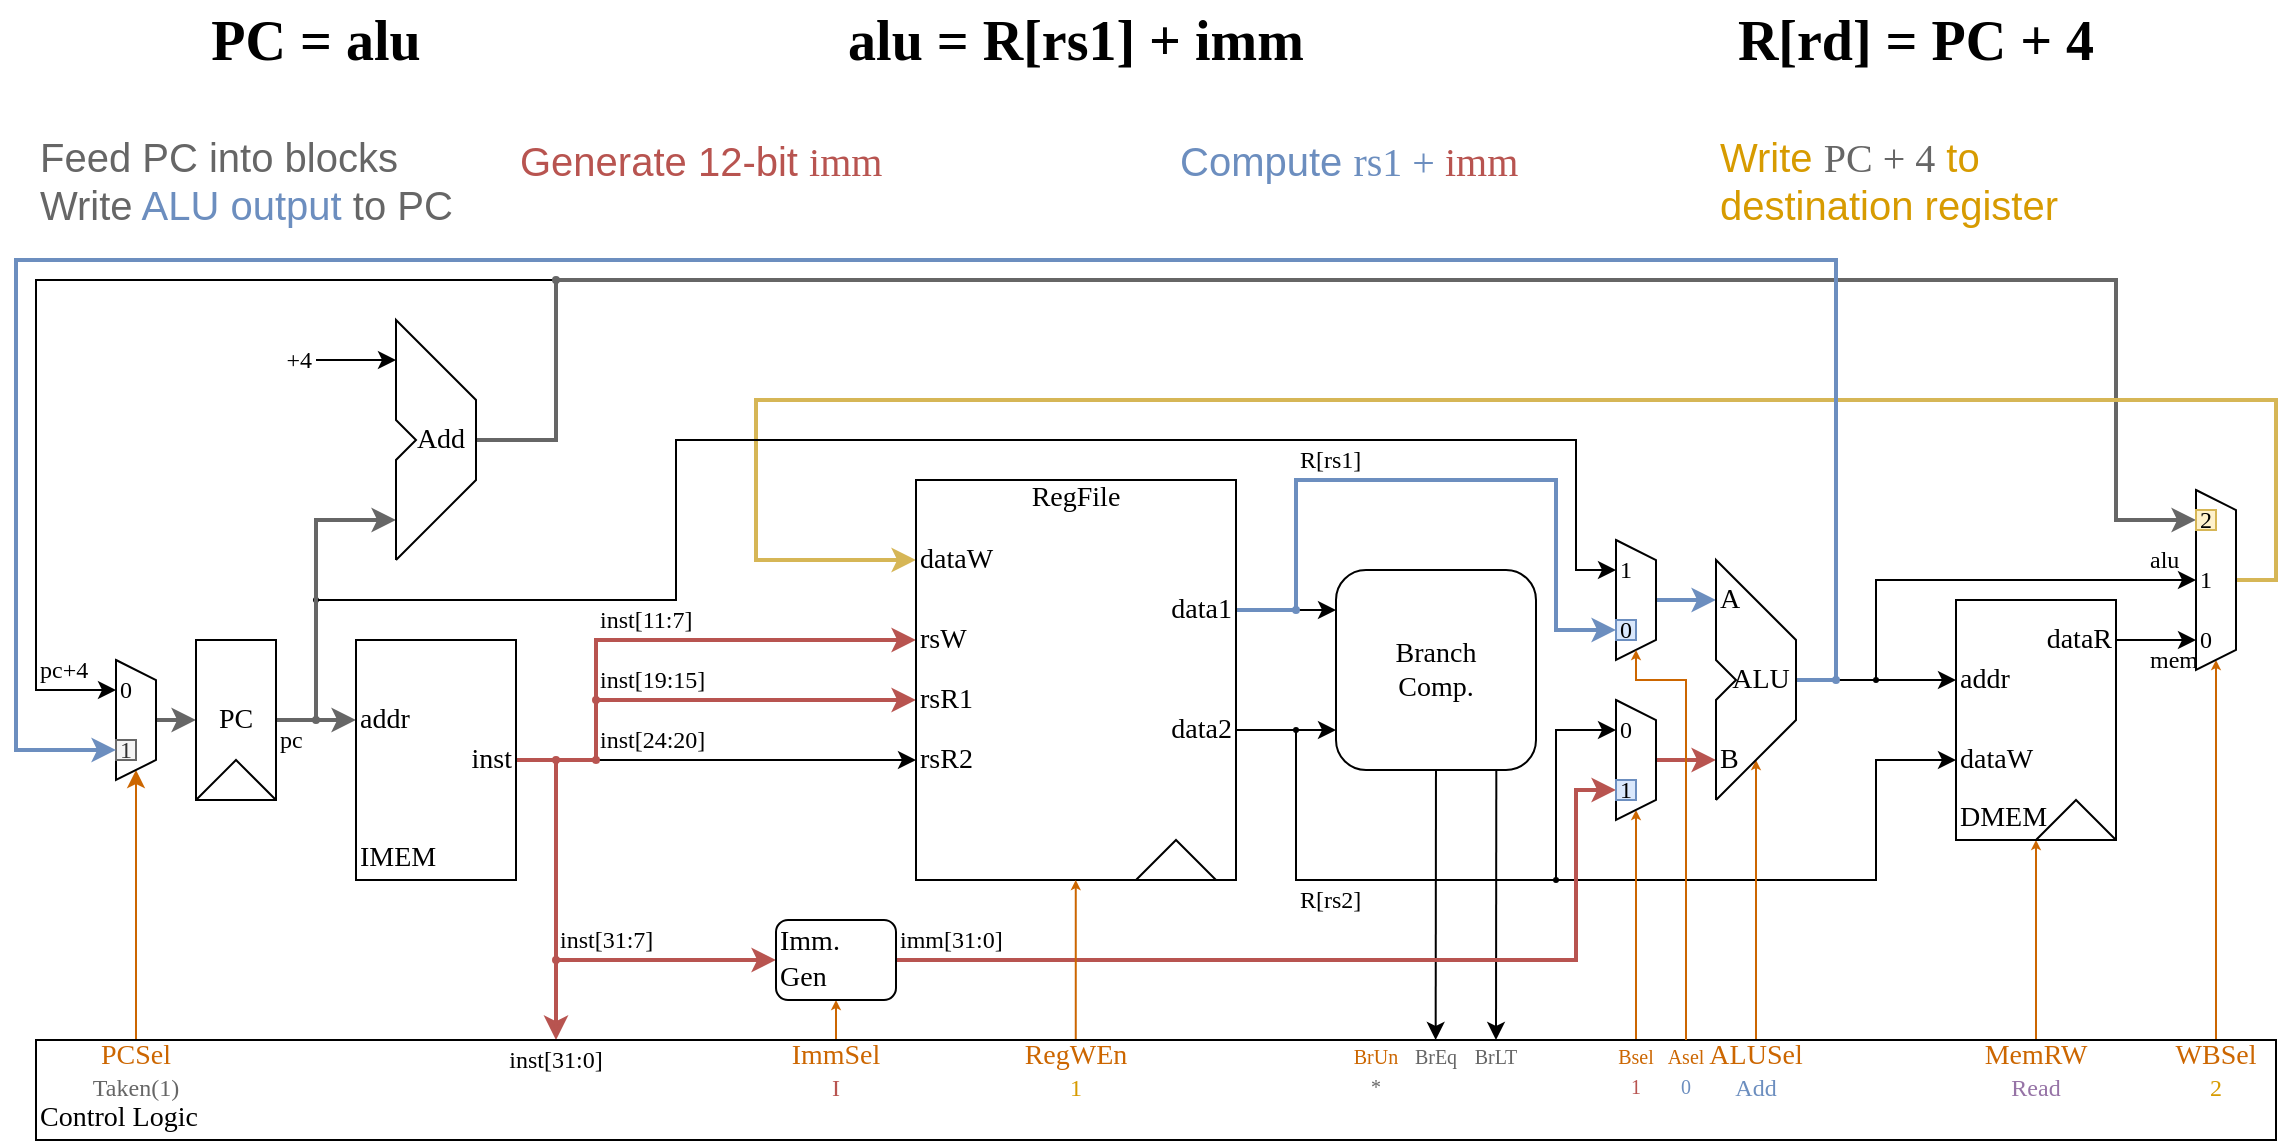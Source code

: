 <mxfile version="24.7.5">
  <diagram name="第 1 页" id="huckOj3Etd9BhcJPRhfS">
    <mxGraphModel dx="2057" dy="823" grid="1" gridSize="10" guides="1" tooltips="1" connect="1" arrows="1" fold="1" page="0" pageScale="1" pageWidth="827" pageHeight="1169" math="0" shadow="0">
      <root>
        <mxCell id="0" />
        <mxCell id="1" parent="0" />
        <mxCell id="-8zaq3HIWimPBEThE9w3-2" value="" style="endArrow=none;html=1;rounded=0;exitX=1;exitY=0.5;exitDx=0;exitDy=0;fillColor=#dae8fc;strokeColor=#6c8ebf;strokeWidth=2;" edge="1" parent="1" source="O1hQJYMaAqLJGhxnyRPd-19">
          <mxGeometry width="50" height="50" relative="1" as="geometry">
            <mxPoint x="170" y="380" as="sourcePoint" />
            <mxPoint x="230" y="345" as="targetPoint" />
          </mxGeometry>
        </mxCell>
        <mxCell id="O1hQJYMaAqLJGhxnyRPd-40" value="" style="endArrow=classic;html=1;rounded=0;entryX=0;entryY=0.5;entryDx=0;entryDy=0;fontFamily=Ubuntu mono;strokeWidth=1;" parent="1" target="O1hQJYMaAqLJGhxnyRPd-21" edge="1">
          <mxGeometry width="50" height="50" relative="1" as="geometry">
            <mxPoint x="-120" y="420" as="sourcePoint" />
            <mxPoint x="-110" y="370" as="targetPoint" />
          </mxGeometry>
        </mxCell>
        <mxCell id="kVvyRQ-RTrP0RDZJgKDB-7" value="" style="endArrow=none;html=1;rounded=0;fillColor=#f5f5f5;strokeColor=#666666;strokeWidth=2;" parent="1" edge="1">
          <mxGeometry width="50" height="50" relative="1" as="geometry">
            <mxPoint x="-180" y="260" as="sourcePoint" />
            <mxPoint x="-140" y="180" as="targetPoint" />
            <Array as="points">
              <mxPoint x="-140" y="260" />
            </Array>
          </mxGeometry>
        </mxCell>
        <mxCell id="O1hQJYMaAqLJGhxnyRPd-26" value="" style="endArrow=classic;html=1;rounded=0;fontFamily=Ubuntu mono;entryX=0;entryY=0.5;entryDx=0;entryDy=0;strokeWidth=1;" parent="1" target="CldbZqe4EOuW3ksQhoC5-6" edge="1">
          <mxGeometry width="50" height="50" relative="1" as="geometry">
            <mxPoint x="-140" y="180" as="sourcePoint" />
            <mxPoint x="-140" y="260" as="targetPoint" />
            <Array as="points">
              <mxPoint x="-400" y="180" />
              <mxPoint x="-400" y="385" />
            </Array>
          </mxGeometry>
        </mxCell>
        <mxCell id="kVvyRQ-RTrP0RDZJgKDB-6" value="" style="endArrow=none;html=1;rounded=0;exitX=1;exitY=0.5;exitDx=0;exitDy=0;fillColor=#f8cecc;strokeColor=#b85450;strokeWidth=2;" parent="1" source="O1hQJYMaAqLJGhxnyRPd-35" edge="1">
          <mxGeometry width="50" height="50" relative="1" as="geometry">
            <mxPoint x="-160" y="420" as="sourcePoint" />
            <mxPoint x="-120" y="420" as="targetPoint" />
          </mxGeometry>
        </mxCell>
        <mxCell id="kVvyRQ-RTrP0RDZJgKDB-5" value="" style="endArrow=none;html=1;rounded=0;fillColor=#dae8fc;strokeColor=#6c8ebf;strokeWidth=2;" parent="1" edge="1">
          <mxGeometry width="50" height="50" relative="1" as="geometry">
            <mxPoint x="480" y="380" as="sourcePoint" />
            <mxPoint x="500" y="380" as="targetPoint" />
          </mxGeometry>
        </mxCell>
        <mxCell id="kVvyRQ-RTrP0RDZJgKDB-4" value="" style="endArrow=classic;startArrow=oval;html=1;rounded=0;startSize=2;startFill=1;entryX=0;entryY=0.5;entryDx=0;entryDy=0;fillColor=#f5f5f5;strokeColor=#666666;strokeWidth=2;" parent="1" target="kVvyRQ-RTrP0RDZJgKDB-1" edge="1">
          <mxGeometry width="50" height="50" relative="1" as="geometry">
            <mxPoint x="-140" y="180" as="sourcePoint" />
            <mxPoint x="600" y="180" as="targetPoint" />
            <Array as="points">
              <mxPoint x="640" y="180" />
              <mxPoint x="640" y="300" />
            </Array>
          </mxGeometry>
        </mxCell>
        <mxCell id="Fffr6t4dnOwJvNakXLKN-3" value="" style="endArrow=classic;html=1;rounded=0;exitX=1;exitY=0.5;exitDx=0;exitDy=0;strokeWidth=1;entryX=0;entryY=0.8;entryDx=0;entryDy=0;entryPerimeter=0;endFill=1;" parent="1" source="O1hQJYMaAqLJGhxnyRPd-20" target="CldbZqe4EOuW3ksQhoC5-1" edge="1">
          <mxGeometry width="50" height="50" relative="1" as="geometry">
            <mxPoint x="230" y="405" as="sourcePoint" />
            <mxPoint x="240" y="405" as="targetPoint" />
          </mxGeometry>
        </mxCell>
        <mxCell id="Fffr6t4dnOwJvNakXLKN-1" value="" style="endArrow=classic;html=1;rounded=0;entryX=0;entryY=0.5;entryDx=0;entryDy=0;startArrow=oval;startFill=1;startSize=2;strokeWidth=1;" parent="1" target="o48kV30xjnTPGN6VNpOy-21" edge="1">
          <mxGeometry width="50" height="50" relative="1" as="geometry">
            <mxPoint x="230" y="405" as="sourcePoint" />
            <mxPoint x="290" y="355" as="targetPoint" />
            <Array as="points">
              <mxPoint x="230" y="480" />
              <mxPoint x="520" y="480" />
              <mxPoint x="520" y="420" />
            </Array>
          </mxGeometry>
        </mxCell>
        <mxCell id="CldbZqe4EOuW3ksQhoC5-25" value="" style="endArrow=classic;html=1;rounded=0;strokeWidth=1;" parent="1" edge="1">
          <mxGeometry width="50" height="50" relative="1" as="geometry">
            <mxPoint x="330.16" y="425" as="sourcePoint" />
            <mxPoint x="330" y="560" as="targetPoint" />
          </mxGeometry>
        </mxCell>
        <mxCell id="CldbZqe4EOuW3ksQhoC5-24" value="" style="endArrow=classic;html=1;rounded=0;entryX=0.607;entryY=0;entryDx=0;entryDy=0;entryPerimeter=0;strokeWidth=1;" parent="1" edge="1">
          <mxGeometry width="50" height="50" relative="1" as="geometry">
            <mxPoint x="299.99" y="425" as="sourcePoint" />
            <mxPoint x="299.83" y="560" as="targetPoint" />
          </mxGeometry>
        </mxCell>
        <mxCell id="CldbZqe4EOuW3ksQhoC5-20" style="edgeStyle=orthogonalEdgeStyle;rounded=0;orthogonalLoop=1;jettySize=auto;html=1;entryX=0;entryY=0.5;entryDx=0;entryDy=0;fillColor=#dae8fc;strokeColor=#6c8ebf;strokeWidth=2;" parent="1" source="CldbZqe4EOuW3ksQhoC5-13" target="O1hQJYMaAqLJGhxnyRPd-43" edge="1">
          <mxGeometry relative="1" as="geometry">
            <mxPoint x="430" y="340" as="targetPoint" />
          </mxGeometry>
        </mxCell>
        <mxCell id="o48kV30xjnTPGN6VNpOy-16" style="edgeStyle=orthogonalEdgeStyle;rounded=0;orthogonalLoop=1;jettySize=auto;html=1;entryX=0;entryY=0.5;entryDx=0;entryDy=0;strokeWidth=2;exitX=0.5;exitY=0;exitDx=0;exitDy=0;fillColor=#fff2cc;strokeColor=#d6b656;" parent="1" source="o48kV30xjnTPGN6VNpOy-11" target="O1hQJYMaAqLJGhxnyRPd-14" edge="1">
          <mxGeometry relative="1" as="geometry">
            <mxPoint x="10" y="320" as="targetPoint" />
            <mxPoint x="740" y="360" as="sourcePoint" />
            <Array as="points">
              <mxPoint x="720" y="330" />
              <mxPoint x="720" y="240" />
              <mxPoint x="-40" y="240" />
              <mxPoint x="-40" y="320" />
            </Array>
          </mxGeometry>
        </mxCell>
        <mxCell id="CldbZqe4EOuW3ksQhoC5-16" value="" style="endArrow=classic;html=1;rounded=0;entryX=0;entryY=0.5;entryDx=0;entryDy=0;startArrow=oval;startFill=1;startSize=2;strokeWidth=1;" parent="1" target="CldbZqe4EOuW3ksQhoC5-14" edge="1">
          <mxGeometry width="50" height="50" relative="1" as="geometry">
            <mxPoint x="-260" y="340" as="sourcePoint" />
            <mxPoint x="-210" y="290" as="targetPoint" />
            <Array as="points">
              <mxPoint x="-80" y="340" />
              <mxPoint x="-80" y="260" />
              <mxPoint x="370" y="260" />
              <mxPoint x="370" y="325" />
            </Array>
          </mxGeometry>
        </mxCell>
        <mxCell id="CldbZqe4EOuW3ksQhoC5-11" style="edgeStyle=orthogonalEdgeStyle;rounded=0;orthogonalLoop=1;jettySize=auto;html=1;entryX=0;entryY=0.2;entryDx=0;entryDy=0;entryPerimeter=0;strokeWidth=1;" parent="1" target="CldbZqe4EOuW3ksQhoC5-1" edge="1">
          <mxGeometry relative="1" as="geometry">
            <mxPoint x="230" y="345" as="sourcePoint" />
          </mxGeometry>
        </mxCell>
        <mxCell id="O1hQJYMaAqLJGhxnyRPd-46" style="edgeStyle=orthogonalEdgeStyle;rounded=0;orthogonalLoop=1;jettySize=auto;html=1;entryX=0;entryY=0.5;entryDx=0;entryDy=0;fontFamily=Ubuntu mono;strokeWidth=2;startArrow=oval;startFill=1;endSize=6;startSize=2;fillColor=#dae8fc;strokeColor=#6c8ebf;" parent="1" target="CldbZqe4EOuW3ksQhoC5-15" edge="1">
          <mxGeometry relative="1" as="geometry">
            <mxPoint x="230" y="345" as="sourcePoint" />
            <Array as="points">
              <mxPoint x="230" y="280" />
              <mxPoint x="360" y="280" />
              <mxPoint x="360" y="355" />
            </Array>
          </mxGeometry>
        </mxCell>
        <mxCell id="CldbZqe4EOuW3ksQhoC5-9" style="edgeStyle=orthogonalEdgeStyle;rounded=0;orthogonalLoop=1;jettySize=auto;html=1;entryX=1;entryY=0.5;entryDx=0;entryDy=0;fillColor=#ffe6cc;strokeColor=#CC6600;" parent="1" source="CldbZqe4EOuW3ksQhoC5-8" target="CldbZqe4EOuW3ksQhoC5-4" edge="1">
          <mxGeometry relative="1" as="geometry" />
        </mxCell>
        <mxCell id="CldbZqe4EOuW3ksQhoC5-7" style="edgeStyle=orthogonalEdgeStyle;rounded=0;orthogonalLoop=1;jettySize=auto;html=1;fillColor=#f5f5f5;strokeColor=#666666;strokeWidth=2;" parent="1" source="CldbZqe4EOuW3ksQhoC5-4" edge="1">
          <mxGeometry relative="1" as="geometry">
            <mxPoint x="-320" y="400" as="targetPoint" />
            <Array as="points">
              <mxPoint x="-320" y="400" />
              <mxPoint x="-320" y="400" />
            </Array>
          </mxGeometry>
        </mxCell>
        <mxCell id="O1hQJYMaAqLJGhxnyRPd-47" style="edgeStyle=orthogonalEdgeStyle;rounded=0;orthogonalLoop=1;jettySize=auto;html=1;fontFamily=Ubuntu mono;fillColor=#dae8fc;gradientColor=#7ea6e0;strokeColor=#000000;strokeWidth=1;entryX=0;entryY=0.5;entryDx=0;entryDy=0;startArrow=oval;startFill=1;startSize=2;" parent="1" target="IVpCb85VTUGQt-k0vjLK-7" edge="1">
          <mxGeometry relative="1" as="geometry">
            <mxPoint x="400" y="410" as="targetPoint" />
            <mxPoint x="360" y="480" as="sourcePoint" />
            <Array as="points">
              <mxPoint x="360" y="480" />
              <mxPoint x="360" y="405" />
            </Array>
          </mxGeometry>
        </mxCell>
        <mxCell id="O1hQJYMaAqLJGhxnyRPd-42" value="" style="endArrow=classic;html=1;rounded=0;entryX=0;entryY=0.5;entryDx=0;entryDy=0;endSize=6;startSize=2;startArrow=oval;startFill=1;fontFamily=Ubuntu mono;strokeWidth=2;fillColor=#f8cecc;strokeColor=#b85450;" parent="1" target="O1hQJYMaAqLJGhxnyRPd-16" edge="1">
          <mxGeometry width="50" height="50" relative="1" as="geometry">
            <mxPoint x="-120" y="420" as="sourcePoint" />
            <mxPoint x="40" y="399.93" as="targetPoint" />
            <Array as="points">
              <mxPoint x="-120" y="390" />
            </Array>
          </mxGeometry>
        </mxCell>
        <mxCell id="IVpCb85VTUGQt-k0vjLK-4" style="edgeStyle=orthogonalEdgeStyle;rounded=0;orthogonalLoop=1;jettySize=auto;html=1;entryX=0;entryY=0.5;entryDx=0;entryDy=0;fillColor=#f8cecc;strokeColor=#b85450;strokeWidth=2;" parent="1" source="IVpCb85VTUGQt-k0vjLK-1" target="IVpCb85VTUGQt-k0vjLK-8" edge="1">
          <mxGeometry relative="1" as="geometry">
            <mxPoint x="290" y="490" as="targetPoint" />
            <Array as="points">
              <mxPoint x="370" y="520" />
              <mxPoint x="370" y="435" />
            </Array>
          </mxGeometry>
        </mxCell>
        <mxCell id="o48kV30xjnTPGN6VNpOy-20" style="edgeStyle=orthogonalEdgeStyle;rounded=0;orthogonalLoop=1;jettySize=auto;html=1;strokeColor=#CC6600;endSize=2;" parent="1" source="o48kV30xjnTPGN6VNpOy-19" edge="1">
          <mxGeometry relative="1" as="geometry">
            <mxPoint x="600" y="460" as="targetPoint" />
          </mxGeometry>
        </mxCell>
        <mxCell id="o48kV30xjnTPGN6VNpOy-9" style="edgeStyle=orthogonalEdgeStyle;rounded=0;orthogonalLoop=1;jettySize=auto;html=1;entryX=0;entryY=0.5;entryDx=0;entryDy=0;strokeWidth=1;" parent="1" source="o48kV30xjnTPGN6VNpOy-5" target="o48kV30xjnTPGN6VNpOy-12" edge="1">
          <mxGeometry relative="1" as="geometry">
            <mxPoint x="720" y="360" as="targetPoint" />
          </mxGeometry>
        </mxCell>
        <mxCell id="o48kV30xjnTPGN6VNpOy-18" style="edgeStyle=orthogonalEdgeStyle;rounded=0;orthogonalLoop=1;jettySize=auto;html=1;entryX=1;entryY=0.5;entryDx=0;entryDy=0;fillColor=#ffe6cc;strokeColor=#CC6600;endSize=2;" parent="1" source="o48kV30xjnTPGN6VNpOy-17" target="o48kV30xjnTPGN6VNpOy-11" edge="1">
          <mxGeometry relative="1" as="geometry" />
        </mxCell>
        <mxCell id="IVpCb85VTUGQt-k0vjLK-15" style="edgeStyle=orthogonalEdgeStyle;rounded=0;orthogonalLoop=1;jettySize=auto;html=1;entryX=1;entryY=0.5;entryDx=0;entryDy=0;fillColor=#ffe6cc;strokeColor=#CC6600;endSize=2;" parent="1" source="IVpCb85VTUGQt-k0vjLK-14" target="IVpCb85VTUGQt-k0vjLK-6" edge="1">
          <mxGeometry relative="1" as="geometry" />
        </mxCell>
        <mxCell id="O1hQJYMaAqLJGhxnyRPd-37" style="edgeStyle=orthogonalEdgeStyle;rounded=0;orthogonalLoop=1;jettySize=auto;html=1;entryX=0;entryY=0.5;entryDx=0;entryDy=0;fontFamily=Ubuntu mono;fillColor=#f5f5f5;gradientColor=#b3b3b3;strokeColor=#666666;strokeWidth=2;" parent="1" source="O1hQJYMaAqLJGhxnyRPd-11" target="O1hQJYMaAqLJGhxnyRPd-34" edge="1">
          <mxGeometry relative="1" as="geometry" />
        </mxCell>
        <mxCell id="O1hQJYMaAqLJGhxnyRPd-10" value="" style="group;fontFamily=Ubuntu mono;" parent="1" vertex="1" connectable="0">
          <mxGeometry x="-320" y="360" width="40" height="80" as="geometry" />
        </mxCell>
        <mxCell id="O1hQJYMaAqLJGhxnyRPd-11" value="&lt;font style=&quot;font-size: 14px;&quot;&gt;PC&lt;/font&gt;" style="rounded=0;whiteSpace=wrap;html=1;fontFamily=Ubuntu mono;" parent="O1hQJYMaAqLJGhxnyRPd-10" vertex="1">
          <mxGeometry width="40" height="80" as="geometry" />
        </mxCell>
        <mxCell id="O1hQJYMaAqLJGhxnyRPd-12" value="" style="endArrow=none;html=1;rounded=0;exitX=0;exitY=1;exitDx=0;exitDy=0;fontFamily=Ubuntu mono;" parent="O1hQJYMaAqLJGhxnyRPd-10" source="O1hQJYMaAqLJGhxnyRPd-11" edge="1">
          <mxGeometry width="50" height="50" relative="1" as="geometry">
            <mxPoint x="20" y="80" as="sourcePoint" />
            <mxPoint x="40" y="80" as="targetPoint" />
            <Array as="points">
              <mxPoint x="20" y="60" />
            </Array>
          </mxGeometry>
        </mxCell>
        <mxCell id="O1hQJYMaAqLJGhxnyRPd-27" value="" style="endArrow=classic;html=1;rounded=0;fontFamily=Ubuntu mono;" parent="1" edge="1">
          <mxGeometry width="50" height="50" relative="1" as="geometry">
            <mxPoint x="-260" y="220" as="sourcePoint" />
            <mxPoint x="-220" y="220" as="targetPoint" />
          </mxGeometry>
        </mxCell>
        <mxCell id="O1hQJYMaAqLJGhxnyRPd-28" value="" style="endArrow=classic;html=1;rounded=0;fontFamily=Ubuntu mono;startArrow=oval;startFill=1;startSize=2;strokeWidth=2;fillColor=#f5f5f5;gradientColor=#b3b3b3;strokeColor=#666666;" parent="1" edge="1">
          <mxGeometry width="50" height="50" relative="1" as="geometry">
            <mxPoint x="-260" y="400" as="sourcePoint" />
            <mxPoint x="-220" y="300" as="targetPoint" />
            <Array as="points">
              <mxPoint x="-260" y="300" />
            </Array>
          </mxGeometry>
        </mxCell>
        <mxCell id="O1hQJYMaAqLJGhxnyRPd-29" value="&lt;font style=&quot;font-size: 12px;&quot;&gt;+4&lt;/font&gt;" style="text;strokeColor=none;align=right;fillColor=none;html=1;verticalAlign=middle;whiteSpace=wrap;rounded=0;fontFamily=Ubuntu mono;" parent="1" vertex="1">
          <mxGeometry x="-280" y="215" width="20" height="10" as="geometry" />
        </mxCell>
        <mxCell id="O1hQJYMaAqLJGhxnyRPd-41" value="" style="endArrow=classic;html=1;rounded=0;entryX=0;entryY=0.5;entryDx=0;entryDy=0;startArrow=oval;startFill=1;startSize=2;fontFamily=Ubuntu mono;strokeWidth=2;fillColor=#f8cecc;strokeColor=#b85450;" parent="1" target="O1hQJYMaAqLJGhxnyRPd-15" edge="1">
          <mxGeometry width="50" height="50" relative="1" as="geometry">
            <mxPoint x="-120" y="390" as="sourcePoint" />
            <mxPoint x="-120" y="360" as="targetPoint" />
            <Array as="points">
              <mxPoint x="-120" y="360" />
            </Array>
          </mxGeometry>
        </mxCell>
        <mxCell id="O1hQJYMaAqLJGhxnyRPd-44" value="" style="group;fontFamily=Ubuntu mono;" parent="1" vertex="1" connectable="0">
          <mxGeometry x="40" y="280" width="160" height="200" as="geometry" />
        </mxCell>
        <mxCell id="O1hQJYMaAqLJGhxnyRPd-13" value="&lt;font style=&quot;font-size: 14px;&quot;&gt;RegFile&lt;/font&gt;" style="rounded=0;whiteSpace=wrap;html=1;labelPosition=center;verticalLabelPosition=top;align=center;verticalAlign=bottom;spacingTop=0;spacingBottom=-20;fontFamily=Ubuntu mono;" parent="O1hQJYMaAqLJGhxnyRPd-44" vertex="1">
          <mxGeometry width="160" height="200" as="geometry" />
        </mxCell>
        <mxCell id="O1hQJYMaAqLJGhxnyRPd-14" value="&lt;font style=&quot;font-size: 14px;&quot;&gt;dataW&lt;/font&gt;" style="text;strokeColor=none;align=left;fillColor=none;html=1;verticalAlign=middle;whiteSpace=wrap;rounded=0;fontFamily=Ubuntu mono;" parent="O1hQJYMaAqLJGhxnyRPd-44" vertex="1">
          <mxGeometry y="35" width="40" height="10" as="geometry" />
        </mxCell>
        <mxCell id="O1hQJYMaAqLJGhxnyRPd-15" value="&lt;font style=&quot;font-size: 14px;&quot;&gt;rsW&lt;/font&gt;" style="text;strokeColor=none;align=left;fillColor=none;html=1;verticalAlign=middle;whiteSpace=wrap;rounded=0;fontFamily=Ubuntu mono;" parent="O1hQJYMaAqLJGhxnyRPd-44" vertex="1">
          <mxGeometry y="75" width="30" height="10" as="geometry" />
        </mxCell>
        <mxCell id="O1hQJYMaAqLJGhxnyRPd-16" value="&lt;font style=&quot;font-size: 14px;&quot;&gt;rsR1&lt;/font&gt;" style="text;strokeColor=none;align=left;fillColor=none;html=1;verticalAlign=middle;whiteSpace=wrap;rounded=0;fontFamily=Ubuntu mono;" parent="O1hQJYMaAqLJGhxnyRPd-44" vertex="1">
          <mxGeometry y="105" width="30" height="10" as="geometry" />
        </mxCell>
        <mxCell id="O1hQJYMaAqLJGhxnyRPd-18" value="" style="endArrow=none;html=1;rounded=0;fontFamily=Ubuntu mono;" parent="O1hQJYMaAqLJGhxnyRPd-44" edge="1">
          <mxGeometry width="50" height="50" relative="1" as="geometry">
            <mxPoint x="110" y="200" as="sourcePoint" />
            <mxPoint x="150" y="200" as="targetPoint" />
            <Array as="points">
              <mxPoint x="130" y="180" />
            </Array>
          </mxGeometry>
        </mxCell>
        <mxCell id="O1hQJYMaAqLJGhxnyRPd-19" value="&lt;font style=&quot;font-size: 14px;&quot;&gt;data1&lt;/font&gt;" style="text;strokeColor=none;align=right;fillColor=none;html=1;verticalAlign=middle;whiteSpace=wrap;rounded=0;fontFamily=Ubuntu mono;" parent="O1hQJYMaAqLJGhxnyRPd-44" vertex="1">
          <mxGeometry x="120" y="60" width="40" height="10" as="geometry" />
        </mxCell>
        <mxCell id="O1hQJYMaAqLJGhxnyRPd-20" value="&lt;font style=&quot;font-size: 14px;&quot;&gt;data2&lt;/font&gt;" style="text;strokeColor=none;align=right;fillColor=none;html=1;verticalAlign=middle;whiteSpace=wrap;rounded=0;fontFamily=Ubuntu mono;" parent="O1hQJYMaAqLJGhxnyRPd-44" vertex="1">
          <mxGeometry x="120" y="120" width="40" height="10" as="geometry" />
        </mxCell>
        <mxCell id="O1hQJYMaAqLJGhxnyRPd-21" value="&lt;font style=&quot;font-size: 14px;&quot;&gt;rsR2&lt;/font&gt;" style="text;strokeColor=none;align=left;fillColor=none;html=1;verticalAlign=middle;whiteSpace=wrap;rounded=0;fontFamily=Ubuntu mono;" parent="O1hQJYMaAqLJGhxnyRPd-44" vertex="1">
          <mxGeometry y="135" width="30" height="10" as="geometry" />
        </mxCell>
        <mxCell id="O1hQJYMaAqLJGhxnyRPd-51" value="" style="group;fontFamily=Ubuntu mono;" parent="1" vertex="1" connectable="0">
          <mxGeometry x="-220" y="200" width="45" height="120" as="geometry" />
        </mxCell>
        <mxCell id="O1hQJYMaAqLJGhxnyRPd-22" value="" style="shape=parallelogram;perimeter=parallelogramPerimeter;whiteSpace=wrap;html=1;fixedSize=1;direction=south;size=40;strokeColor=none;portConstraintRotation=0;noLabel=0;fixedWidth=0;autosize=0;comic=0;treeMoving=0;fontFamily=Ubuntu mono;" parent="O1hQJYMaAqLJGhxnyRPd-51" vertex="1">
          <mxGeometry width="40" height="80" as="geometry" />
        </mxCell>
        <mxCell id="O1hQJYMaAqLJGhxnyRPd-23" value="" style="shape=parallelogram;perimeter=parallelogramPerimeter;whiteSpace=wrap;html=1;fixedSize=1;direction=south;size=40;rotation=-180;flipV=1;strokeColor=none;fontFamily=Ubuntu mono;" parent="O1hQJYMaAqLJGhxnyRPd-51" vertex="1">
          <mxGeometry y="40" width="40" height="80" as="geometry" />
        </mxCell>
        <mxCell id="O1hQJYMaAqLJGhxnyRPd-24" value="" style="endArrow=none;html=1;rounded=0;fontFamily=Ubuntu mono;" parent="O1hQJYMaAqLJGhxnyRPd-51" edge="1">
          <mxGeometry width="50" height="50" relative="1" as="geometry">
            <mxPoint y="120" as="sourcePoint" />
            <mxPoint y="120" as="targetPoint" />
            <Array as="points">
              <mxPoint x="40" y="80" />
              <mxPoint x="40" y="40" />
              <mxPoint />
              <mxPoint y="50" />
              <mxPoint x="10" y="60" />
              <mxPoint y="70" />
            </Array>
          </mxGeometry>
        </mxCell>
        <mxCell id="O1hQJYMaAqLJGhxnyRPd-25" value="&lt;font style=&quot;font-size: 14px;&quot;&gt;Add&lt;/font&gt;" style="text;strokeColor=none;align=center;fillColor=none;html=1;verticalAlign=middle;whiteSpace=wrap;rounded=0;fontFamily=Ubuntu mono;" parent="O1hQJYMaAqLJGhxnyRPd-51" vertex="1">
          <mxGeometry x="10" y="55" width="25" height="10" as="geometry" />
        </mxCell>
        <mxCell id="O1hQJYMaAqLJGhxnyRPd-52" value="&lt;font style=&quot;font-size: 12px;&quot;&gt;inst[11:7]&lt;/font&gt;" style="text;strokeColor=none;align=left;fillColor=none;html=1;verticalAlign=middle;whiteSpace=wrap;rounded=0;fontFamily=Ubuntu mono;fontSize=12;" parent="1" vertex="1">
          <mxGeometry x="-120" y="345" width="80" height="10" as="geometry" />
        </mxCell>
        <mxCell id="O1hQJYMaAqLJGhxnyRPd-53" value="&lt;font style=&quot;font-size: 12px;&quot;&gt;inst[19:15]&lt;/font&gt;" style="text;strokeColor=none;align=left;fillColor=none;html=1;verticalAlign=middle;whiteSpace=wrap;rounded=0;fontFamily=Ubuntu mono;fontSize=12;" parent="1" vertex="1">
          <mxGeometry x="-120" y="375" width="80" height="10" as="geometry" />
        </mxCell>
        <mxCell id="O1hQJYMaAqLJGhxnyRPd-54" value="&lt;font style=&quot;font-size: 12px;&quot;&gt;pc&lt;/font&gt;" style="text;strokeColor=none;align=left;fillColor=none;html=1;verticalAlign=middle;whiteSpace=wrap;rounded=0;fontFamily=Ubuntu mono;" parent="1" vertex="1">
          <mxGeometry x="-280" y="405" width="20" height="10" as="geometry" />
        </mxCell>
        <mxCell id="O1hQJYMaAqLJGhxnyRPd-55" value="&lt;font style=&quot;font-size: 12px;&quot;&gt;R[rs1]&lt;/font&gt;" style="text;strokeColor=none;align=left;fillColor=none;html=1;verticalAlign=middle;whiteSpace=wrap;rounded=0;fontFamily=Ubuntu mono;fontSize=12;" parent="1" vertex="1">
          <mxGeometry x="230" y="265" width="40" height="10" as="geometry" />
        </mxCell>
        <mxCell id="O1hQJYMaAqLJGhxnyRPd-56" value="&lt;font style=&quot;font-size: 12px;&quot;&gt;R[rs2]&lt;/font&gt;" style="text;strokeColor=none;align=left;fillColor=none;html=1;verticalAlign=middle;whiteSpace=wrap;rounded=0;fontFamily=Ubuntu mono;fontSize=12;" parent="1" vertex="1">
          <mxGeometry x="230" y="485" width="40" height="10" as="geometry" />
        </mxCell>
        <mxCell id="O1hQJYMaAqLJGhxnyRPd-57" value="&lt;font style=&quot;font-size: 12px;&quot;&gt;pc+4&lt;/font&gt;" style="text;strokeColor=none;align=left;fillColor=none;html=1;verticalAlign=middle;whiteSpace=wrap;rounded=0;fontFamily=Ubuntu mono;" parent="1" vertex="1">
          <mxGeometry x="-400" y="370" width="30" height="10" as="geometry" />
        </mxCell>
        <mxCell id="O1hQJYMaAqLJGhxnyRPd-58" value="&lt;font style=&quot;font-size: 12px;&quot;&gt;alu&lt;/font&gt;" style="text;strokeColor=none;align=left;fillColor=none;html=1;verticalAlign=middle;whiteSpace=wrap;rounded=0;fontFamily=Ubuntu mono;fontSize=12;" parent="1" vertex="1">
          <mxGeometry x="655" y="315" width="20" height="10" as="geometry" />
        </mxCell>
        <mxCell id="O1hQJYMaAqLJGhxnyRPd-59" value="&lt;font style=&quot;font-size: 12px;&quot;&gt;inst[24:20]&lt;/font&gt;" style="text;strokeColor=none;align=left;fillColor=none;html=1;verticalAlign=middle;whiteSpace=wrap;rounded=0;fontFamily=Ubuntu mono;fontSize=12;" parent="1" vertex="1">
          <mxGeometry x="-120" y="405" width="80" height="10" as="geometry" />
        </mxCell>
        <mxCell id="nMF6nW8Z0WpCOARFJ0UV-2" value="&lt;font style=&quot;font-size: 28px;&quot;&gt;PC = alu&lt;/font&gt;" style="text;strokeColor=none;align=center;fillColor=none;html=1;verticalAlign=middle;whiteSpace=wrap;rounded=0;fontFamily=Ubuntu mono;fontStyle=1" parent="1" vertex="1">
          <mxGeometry x="-400" y="40" width="280" height="40" as="geometry" />
        </mxCell>
        <mxCell id="nMF6nW8Z0WpCOARFJ0UV-3" value="&lt;font style=&quot;font-size: 28px;&quot;&gt;alu = R[rs1] + imm&lt;/font&gt;" style="text;strokeColor=none;align=center;fillColor=none;html=1;verticalAlign=middle;whiteSpace=wrap;rounded=0;fontFamily=Ubuntu mono;fontStyle=1" parent="1" vertex="1">
          <mxGeometry x="-120" y="40" width="480" height="40" as="geometry" />
        </mxCell>
        <mxCell id="nMF6nW8Z0WpCOARFJ0UV-5" value="&lt;font color=&quot;#666666&quot;&gt;Feed PC into blocks&lt;/font&gt;&lt;div&gt;&lt;font color=&quot;#666666&quot;&gt;Write &lt;/font&gt;&lt;font color=&quot;#6c8ebf&quot;&gt;ALU output&lt;/font&gt;&lt;font color=&quot;#666666&quot;&gt; to PC&lt;/font&gt;&lt;/div&gt;" style="text;strokeColor=none;align=left;fillColor=none;html=1;verticalAlign=middle;whiteSpace=wrap;rounded=0;fontSize=20;" parent="1" vertex="1">
          <mxGeometry x="-400" y="110" width="240" height="40" as="geometry" />
        </mxCell>
        <mxCell id="nMF6nW8Z0WpCOARFJ0UV-6" value="&lt;font color=&quot;#b85450&quot;&gt;Generate 12-bit&amp;nbsp;&lt;font face=&quot;Ubuntu mono&quot;&gt;imm&lt;/font&gt;&lt;/font&gt;" style="text;strokeColor=none;align=left;fillColor=none;html=1;verticalAlign=middle;whiteSpace=wrap;rounded=0;fontSize=20;" parent="1" vertex="1">
          <mxGeometry x="-160" y="110" width="240" height="20" as="geometry" />
        </mxCell>
        <mxCell id="nMF6nW8Z0WpCOARFJ0UV-7" value="&lt;font color=&quot;#6c8ebf&quot;&gt;Compute &lt;/font&gt;&lt;font color=&quot;#6c8ebf&quot; face=&quot;Ubuntu mono&quot;&gt;rs1&lt;/font&gt;&lt;font style=&quot;&quot; face=&quot;Ubuntu mono&quot;&gt;&lt;font color=&quot;#6c8ebf&quot;&gt;&amp;nbsp;+ &lt;/font&gt;&lt;font color=&quot;#b85450&quot;&gt;imm&lt;/font&gt;&lt;/font&gt;" style="text;strokeColor=none;align=left;fillColor=none;html=1;verticalAlign=middle;whiteSpace=wrap;rounded=0;fontSize=20;" parent="1" vertex="1">
          <mxGeometry x="170" y="110" width="220" height="20" as="geometry" />
        </mxCell>
        <mxCell id="T4VBUr5XgweIZfI1WmH1-5" value="" style="endArrow=classic;html=1;rounded=0;startSize=6;endSize=2;strokeColor=#CC6600;exitX=0.5;exitY=0;exitDx=0;exitDy=0;" parent="1" source="T4VBUr5XgweIZfI1WmH1-4" edge="1">
          <mxGeometry width="50" height="50" relative="1" as="geometry">
            <mxPoint x="459.8" y="560" as="sourcePoint" />
            <mxPoint x="460" y="420" as="targetPoint" />
            <Array as="points" />
          </mxGeometry>
        </mxCell>
        <mxCell id="GMoKfWXGdyq1IP5k9Yxu-2" value="" style="endArrow=classic;html=1;rounded=0;entryX=0.25;entryY=1;entryDx=0;entryDy=0;startSize=6;endSize=2;strokeColor=#CC6600;" parent="1" edge="1">
          <mxGeometry width="50" height="50" relative="1" as="geometry">
            <mxPoint x="119.88" y="560" as="sourcePoint" />
            <mxPoint x="119.88" y="480" as="targetPoint" />
          </mxGeometry>
        </mxCell>
        <mxCell id="T4VBUr5XgweIZfI1WmH1-2" value="" style="endArrow=classic;html=1;rounded=0;strokeWidth=2;fillColor=#f8cecc;strokeColor=#b85450;startArrow=oval;startFill=1;startSize=2;" parent="1" edge="1">
          <mxGeometry width="50" height="50" relative="1" as="geometry">
            <mxPoint x="-140" y="420" as="sourcePoint" />
            <mxPoint x="-140" y="560" as="targetPoint" />
          </mxGeometry>
        </mxCell>
        <mxCell id="GMoKfWXGdyq1IP5k9Yxu-4" value="" style="group" parent="1" vertex="1" connectable="0">
          <mxGeometry x="-240" y="360" width="80" height="120" as="geometry" />
        </mxCell>
        <mxCell id="O1hQJYMaAqLJGhxnyRPd-33" value="&lt;font style=&quot;font-size: 14px;&quot;&gt;IMEM&lt;/font&gt;" style="rounded=0;whiteSpace=wrap;html=1;labelPosition=center;verticalLabelPosition=middle;align=left;verticalAlign=bottom;spacingTop=0;spacingBottom=0;spacingRight=0;spacingLeft=0;fontFamily=Ubuntu mono;" parent="GMoKfWXGdyq1IP5k9Yxu-4" vertex="1">
          <mxGeometry width="80" height="120" as="geometry" />
        </mxCell>
        <mxCell id="O1hQJYMaAqLJGhxnyRPd-34" value="&lt;font style=&quot;font-size: 14px;&quot;&gt;addr&lt;/font&gt;" style="text;strokeColor=none;align=left;fillColor=none;html=1;verticalAlign=middle;whiteSpace=wrap;rounded=0;fontFamily=Ubuntu mono;fontSize=14;" parent="GMoKfWXGdyq1IP5k9Yxu-4" vertex="1">
          <mxGeometry y="35" width="40" height="10" as="geometry" />
        </mxCell>
        <mxCell id="O1hQJYMaAqLJGhxnyRPd-35" value="&lt;font style=&quot;font-size: 14px;&quot;&gt;inst&lt;/font&gt;" style="text;strokeColor=none;align=right;fillColor=none;html=1;verticalAlign=middle;whiteSpace=wrap;rounded=0;fontFamily=Ubuntu mono;fontSize=14;" parent="GMoKfWXGdyq1IP5k9Yxu-4" vertex="1">
          <mxGeometry x="40" y="55" width="40" height="10" as="geometry" />
        </mxCell>
        <mxCell id="IVpCb85VTUGQt-k0vjLK-2" value="" style="endArrow=classic;html=1;rounded=0;fillColor=#f8cecc;strokeColor=#b85450;strokeWidth=2;startArrow=oval;startFill=1;startSize=2;" parent="1" edge="1">
          <mxGeometry width="50" height="50" relative="1" as="geometry">
            <mxPoint x="-140" y="520" as="sourcePoint" />
            <mxPoint x="-30" y="520" as="targetPoint" />
          </mxGeometry>
        </mxCell>
        <mxCell id="IVpCb85VTUGQt-k0vjLK-3" value="&lt;font style=&quot;font-size: 12px;&quot;&gt;inst[31:7]&lt;/font&gt;" style="text;strokeColor=none;align=left;fillColor=none;html=1;verticalAlign=middle;whiteSpace=wrap;rounded=0;fontFamily=Ubuntu mono;fontSize=12;" parent="1" vertex="1">
          <mxGeometry x="-140" y="505" width="80" height="10" as="geometry" />
        </mxCell>
        <mxCell id="IVpCb85VTUGQt-k0vjLK-13" style="edgeStyle=orthogonalEdgeStyle;rounded=0;orthogonalLoop=1;jettySize=auto;html=1;entryX=0;entryY=0.5;entryDx=0;entryDy=0;fillColor=#dae8fc;strokeColor=#B85450;strokeWidth=2;" parent="1" source="IVpCb85VTUGQt-k0vjLK-6" target="O1hQJYMaAqLJGhxnyRPd-45" edge="1">
          <mxGeometry relative="1" as="geometry" />
        </mxCell>
        <mxCell id="IVpCb85VTUGQt-k0vjLK-12" value="" style="group" parent="1" vertex="1" connectable="0">
          <mxGeometry x="390" y="390" width="20" height="60" as="geometry" />
        </mxCell>
        <mxCell id="IVpCb85VTUGQt-k0vjLK-6" value="" style="shape=trapezoid;perimeter=trapezoidPerimeter;whiteSpace=wrap;html=1;fixedSize=1;rotation=90;size=10;movable=1;resizable=1;rotatable=1;deletable=1;editable=1;locked=0;connectable=1;" parent="IVpCb85VTUGQt-k0vjLK-12" vertex="1">
          <mxGeometry x="-20" y="20" width="60" height="20" as="geometry" />
        </mxCell>
        <mxCell id="IVpCb85VTUGQt-k0vjLK-7" value="0" style="text;strokeColor=none;align=left;fillColor=none;html=1;verticalAlign=middle;whiteSpace=wrap;rounded=0;fontFamily=Ubuntu mono;" parent="IVpCb85VTUGQt-k0vjLK-12" vertex="1">
          <mxGeometry y="10" width="10" height="10" as="geometry" />
        </mxCell>
        <mxCell id="IVpCb85VTUGQt-k0vjLK-8" value="1" style="text;strokeColor=#6c8ebf;align=left;fillColor=#dae8fc;html=1;verticalAlign=middle;whiteSpace=wrap;rounded=0;fontFamily=Ubuntu mono;" parent="IVpCb85VTUGQt-k0vjLK-12" vertex="1">
          <mxGeometry y="40" width="10" height="10" as="geometry" />
        </mxCell>
        <mxCell id="IVpCb85VTUGQt-k0vjLK-20" value="" style="endArrow=classic;html=1;rounded=0;startSize=6;endSize=2;strokeColor=#CC6600;exitX=0.5;exitY=0;exitDx=0;exitDy=0;" parent="1" source="IVpCb85VTUGQt-k0vjLK-19" edge="1">
          <mxGeometry width="50" height="50" relative="1" as="geometry">
            <mxPoint x="-0.12" y="560" as="sourcePoint" />
            <mxPoint y="540" as="targetPoint" />
          </mxGeometry>
        </mxCell>
        <mxCell id="GMoKfWXGdyq1IP5k9Yxu-1" value="&lt;font face=&quot;Ubuntu mono&quot; style=&quot;font-size: 14px;&quot;&gt;Control Logic&lt;/font&gt;" style="rounded=0;whiteSpace=wrap;html=1;align=left;labelPosition=center;verticalLabelPosition=middle;verticalAlign=bottom;spacingTop=0;spacingRight=0;" parent="1" vertex="1">
          <mxGeometry x="-400" y="560" width="1120" height="50" as="geometry" />
        </mxCell>
        <mxCell id="IVpCb85VTUGQt-k0vjLK-1" value="&lt;font face=&quot;Ubuntu mono&quot; style=&quot;font-size: 14px;&quot;&gt;Imm.&lt;/font&gt;&lt;div style=&quot;font-size: 14px;&quot;&gt;&lt;font face=&quot;Ubuntu mono&quot; style=&quot;font-size: 14px;&quot;&gt;Gen&lt;/font&gt;&lt;/div&gt;" style="rounded=1;whiteSpace=wrap;html=1;align=left;" parent="1" vertex="1">
          <mxGeometry x="-30" y="500" width="60" height="40" as="geometry" />
        </mxCell>
        <mxCell id="GMoKfWXGdyq1IP5k9Yxu-3" value="&lt;font style=&quot;font-size: 14px;&quot; color=&quot;#cc6600&quot;&gt;RegWEn&lt;/font&gt;&lt;div style=&quot;&quot;&gt;&lt;font color=&quot;#d79b00&quot; style=&quot;font-size: 12px;&quot;&gt;1&lt;/font&gt;&lt;/div&gt;" style="text;strokeColor=none;align=center;fillColor=none;html=1;verticalAlign=middle;whiteSpace=wrap;rounded=0;fontFamily=Ubuntu mono;" parent="1" vertex="1">
          <mxGeometry x="90" y="560" width="60" height="30" as="geometry" />
        </mxCell>
        <mxCell id="T4VBUr5XgweIZfI1WmH1-4" value="&lt;font style=&quot;font-size: 14px;&quot; color=&quot;#cc6600&quot;&gt;ALUSel&lt;/font&gt;&lt;div style=&quot;&quot;&gt;&lt;font color=&quot;#6c8ebf&quot;&gt;Add&lt;/font&gt;&lt;/div&gt;" style="text;strokeColor=none;align=center;fillColor=none;html=1;verticalAlign=middle;whiteSpace=wrap;rounded=0;fontFamily=Ubuntu mono;" parent="1" vertex="1">
          <mxGeometry x="440" y="560" width="40" height="30" as="geometry" />
        </mxCell>
        <mxCell id="T4VBUr5XgweIZfI1WmH1-3" value="&lt;font style=&quot;font-size: 12px;&quot;&gt;inst[31:0]&lt;/font&gt;" style="text;strokeColor=none;align=center;fillColor=none;html=1;verticalAlign=middle;whiteSpace=wrap;rounded=0;fontFamily=Ubuntu mono;fontSize=12;" parent="1" vertex="1">
          <mxGeometry x="-180" y="560" width="80" height="20" as="geometry" />
        </mxCell>
        <mxCell id="IVpCb85VTUGQt-k0vjLK-14" value="&lt;font style=&quot;font-size: 10px;&quot; color=&quot;#cc6600&quot;&gt;Bsel&lt;/font&gt;&lt;div style=&quot;&quot;&gt;&lt;font color=&quot;#b85450&quot; style=&quot;font-size: 10px;&quot;&gt;1&lt;/font&gt;&lt;/div&gt;" style="text;strokeColor=none;align=center;fillColor=none;html=1;verticalAlign=middle;whiteSpace=wrap;rounded=0;fontFamily=Ubuntu mono;" parent="1" vertex="1">
          <mxGeometry x="390" y="560" width="20" height="30" as="geometry" />
        </mxCell>
        <mxCell id="IVpCb85VTUGQt-k0vjLK-19" value="&lt;font style=&quot;font-size: 14px;&quot; color=&quot;#cc6600&quot;&gt;ImmSel&lt;/font&gt;&lt;div style=&quot;&quot;&gt;&lt;font color=&quot;#b85450&quot; style=&quot;font-size: 12px;&quot;&gt;I&lt;/font&gt;&lt;/div&gt;" style="text;strokeColor=none;align=center;fillColor=none;html=1;verticalAlign=middle;whiteSpace=wrap;rounded=0;fontFamily=Ubuntu mono;" parent="1" vertex="1">
          <mxGeometry x="-30" y="560" width="60" height="30" as="geometry" />
        </mxCell>
        <mxCell id="o48kV30xjnTPGN6VNpOy-7" value="" style="endArrow=classic;html=1;rounded=0;entryX=0;entryY=0.5;entryDx=0;entryDy=0;strokeWidth=1;" parent="1" target="o48kV30xjnTPGN6VNpOy-4" edge="1">
          <mxGeometry width="50" height="50" relative="1" as="geometry">
            <mxPoint x="500" y="380" as="sourcePoint" />
            <mxPoint x="530" y="330" as="targetPoint" />
          </mxGeometry>
        </mxCell>
        <mxCell id="IVpCb85VTUGQt-k0vjLK-21" value="&lt;font style=&quot;font-size: 12px;&quot;&gt;imm[31:0]&lt;/font&gt;" style="text;strokeColor=none;align=left;fillColor=none;html=1;verticalAlign=middle;whiteSpace=wrap;rounded=0;fontFamily=Ubuntu mono;fontSize=12;" parent="1" vertex="1">
          <mxGeometry x="30" y="505" width="80" height="10" as="geometry" />
        </mxCell>
        <mxCell id="o48kV30xjnTPGN6VNpOy-1" value="&lt;font style=&quot;font-size: 28px;&quot;&gt;R[rd] = PC + 4&lt;/font&gt;" style="text;strokeColor=none;align=center;fillColor=none;html=1;verticalAlign=middle;whiteSpace=wrap;rounded=0;fontFamily=Ubuntu mono;fontStyle=1" parent="1" vertex="1">
          <mxGeometry x="360" y="40" width="360" height="40" as="geometry" />
        </mxCell>
        <mxCell id="o48kV30xjnTPGN6VNpOy-2" value="" style="group;align=left;" parent="1" vertex="1" connectable="0">
          <mxGeometry x="560" y="340" width="80" height="120" as="geometry" />
        </mxCell>
        <mxCell id="o48kV30xjnTPGN6VNpOy-3" value="&lt;font style=&quot;font-size: 14px;&quot;&gt;DMEM&lt;/font&gt;" style="rounded=0;whiteSpace=wrap;html=1;labelPosition=center;verticalLabelPosition=middle;align=left;verticalAlign=bottom;spacingTop=0;spacingBottom=0;spacingRight=0;spacingLeft=0;fontFamily=Ubuntu mono;" parent="o48kV30xjnTPGN6VNpOy-2" vertex="1">
          <mxGeometry width="80" height="120" as="geometry" />
        </mxCell>
        <mxCell id="o48kV30xjnTPGN6VNpOy-4" value="&lt;font style=&quot;font-size: 14px;&quot;&gt;addr&lt;/font&gt;" style="text;strokeColor=none;align=left;fillColor=none;html=1;verticalAlign=middle;whiteSpace=wrap;rounded=0;fontFamily=Ubuntu mono;fontSize=14;" parent="o48kV30xjnTPGN6VNpOy-2" vertex="1">
          <mxGeometry y="35" width="40" height="10" as="geometry" />
        </mxCell>
        <mxCell id="o48kV30xjnTPGN6VNpOy-5" value="&lt;font style=&quot;font-size: 14px;&quot;&gt;dataR&lt;/font&gt;" style="text;strokeColor=none;align=right;fillColor=none;html=1;verticalAlign=middle;whiteSpace=wrap;rounded=0;fontFamily=Ubuntu mono;fontSize=14;" parent="o48kV30xjnTPGN6VNpOy-2" vertex="1">
          <mxGeometry x="30" y="15" width="50" height="10" as="geometry" />
        </mxCell>
        <mxCell id="o48kV30xjnTPGN6VNpOy-6" value="" style="endArrow=none;html=1;rounded=0;fontFamily=Ubuntu mono;" parent="o48kV30xjnTPGN6VNpOy-2" edge="1">
          <mxGeometry width="50" height="50" relative="1" as="geometry">
            <mxPoint x="40" y="120" as="sourcePoint" />
            <mxPoint x="80" y="120" as="targetPoint" />
            <Array as="points">
              <mxPoint x="60" y="100" />
            </Array>
          </mxGeometry>
        </mxCell>
        <mxCell id="o48kV30xjnTPGN6VNpOy-21" value="&lt;font style=&quot;font-size: 14px;&quot;&gt;dataW&lt;/font&gt;" style="text;strokeColor=none;align=left;fillColor=none;html=1;verticalAlign=middle;whiteSpace=wrap;rounded=0;fontFamily=Ubuntu mono;fontSize=14;" parent="o48kV30xjnTPGN6VNpOy-2" vertex="1">
          <mxGeometry y="75" width="40" height="10" as="geometry" />
        </mxCell>
        <mxCell id="O1hQJYMaAqLJGhxnyRPd-50" value="" style="group;fontFamily=Ubuntu mono;" parent="1" vertex="1" connectable="0">
          <mxGeometry x="440" y="320" width="40" height="120" as="geometry" />
        </mxCell>
        <mxCell id="O1hQJYMaAqLJGhxnyRPd-1" value="" style="shape=parallelogram;perimeter=parallelogramPerimeter;whiteSpace=wrap;html=1;fixedSize=1;direction=south;size=40;strokeColor=none;portConstraintRotation=0;noLabel=0;fixedWidth=0;autosize=0;comic=0;treeMoving=0;fontFamily=Ubuntu mono;" parent="O1hQJYMaAqLJGhxnyRPd-50" vertex="1">
          <mxGeometry width="40" height="80" as="geometry" />
        </mxCell>
        <mxCell id="O1hQJYMaAqLJGhxnyRPd-2" value="" style="shape=parallelogram;perimeter=parallelogramPerimeter;whiteSpace=wrap;html=1;fixedSize=1;direction=south;size=40;rotation=-180;flipV=1;strokeColor=none;fontFamily=Ubuntu mono;" parent="O1hQJYMaAqLJGhxnyRPd-50" vertex="1">
          <mxGeometry y="40" width="40" height="80" as="geometry" />
        </mxCell>
        <mxCell id="O1hQJYMaAqLJGhxnyRPd-3" value="" style="endArrow=none;html=1;rounded=0;fontFamily=Ubuntu mono;" parent="O1hQJYMaAqLJGhxnyRPd-50" edge="1">
          <mxGeometry width="50" height="50" relative="1" as="geometry">
            <mxPoint y="120" as="sourcePoint" />
            <mxPoint y="120" as="targetPoint" />
            <Array as="points">
              <mxPoint x="40" y="80" />
              <mxPoint x="40" y="40" />
              <mxPoint />
              <mxPoint y="50" />
              <mxPoint x="10" y="60" />
              <mxPoint y="70" />
            </Array>
          </mxGeometry>
        </mxCell>
        <mxCell id="O1hQJYMaAqLJGhxnyRPd-4" value="&lt;font style=&quot;font-size: 14px;&quot;&gt;ALU&lt;/font&gt;" style="text;strokeColor=none;align=center;fillColor=none;html=1;verticalAlign=middle;whiteSpace=wrap;rounded=0;fontFamily=Ubuntu mono;" parent="O1hQJYMaAqLJGhxnyRPd-50" vertex="1">
          <mxGeometry x="10" y="55" width="25" height="10" as="geometry" />
        </mxCell>
        <mxCell id="O1hQJYMaAqLJGhxnyRPd-43" value="&lt;font style=&quot;font-size: 14px;&quot;&gt;A&lt;/font&gt;" style="text;strokeColor=none;align=left;fillColor=none;html=1;verticalAlign=middle;whiteSpace=wrap;rounded=0;fontFamily=Ubuntu mono;" parent="O1hQJYMaAqLJGhxnyRPd-50" vertex="1">
          <mxGeometry y="15" width="10" height="10" as="geometry" />
        </mxCell>
        <mxCell id="O1hQJYMaAqLJGhxnyRPd-45" value="&lt;font style=&quot;font-size: 14px;&quot;&gt;B&lt;/font&gt;" style="text;strokeColor=none;align=left;fillColor=none;html=1;verticalAlign=middle;whiteSpace=wrap;rounded=0;fontFamily=Ubuntu mono;" parent="O1hQJYMaAqLJGhxnyRPd-50" vertex="1">
          <mxGeometry y="95" width="10" height="10" as="geometry" />
        </mxCell>
        <mxCell id="o48kV30xjnTPGN6VNpOy-8" value="" style="endArrow=classic;html=1;rounded=0;entryX=0;entryY=0.5;entryDx=0;entryDy=0;startArrow=oval;startFill=1;startSize=2;strokeWidth=1;" parent="1" target="o48kV30xjnTPGN6VNpOy-13" edge="1">
          <mxGeometry width="50" height="50" relative="1" as="geometry">
            <mxPoint x="520" y="380" as="sourcePoint" />
            <mxPoint x="720" y="320" as="targetPoint" />
            <Array as="points">
              <mxPoint x="520" y="330" />
            </Array>
          </mxGeometry>
        </mxCell>
        <mxCell id="o48kV30xjnTPGN6VNpOy-15" value="mem" style="text;strokeColor=none;align=left;fillColor=none;html=1;verticalAlign=middle;whiteSpace=wrap;rounded=0;fontFamily=Ubuntu mono;fontSize=12;" parent="1" vertex="1">
          <mxGeometry x="655" y="365" width="20" height="10" as="geometry" />
        </mxCell>
        <mxCell id="o48kV30xjnTPGN6VNpOy-17" value="&lt;font style=&quot;font-size: 14px;&quot; color=&quot;#cc6600&quot;&gt;WBSel&lt;/font&gt;&lt;div style=&quot;&quot;&gt;&lt;font color=&quot;#d79b00&quot;&gt;2&lt;/font&gt;&lt;/div&gt;" style="text;strokeColor=none;align=center;fillColor=none;html=1;verticalAlign=middle;whiteSpace=wrap;rounded=0;fontFamily=Ubuntu mono;" parent="1" vertex="1">
          <mxGeometry x="670" y="560" width="40" height="30" as="geometry" />
        </mxCell>
        <mxCell id="o48kV30xjnTPGN6VNpOy-19" value="&lt;font style=&quot;font-size: 14px;&quot; color=&quot;#cc6600&quot;&gt;MemRW&lt;/font&gt;&lt;div style=&quot;&quot;&gt;&lt;font color=&quot;#9673a6&quot;&gt;Read&lt;/font&gt;&lt;/div&gt;" style="text;strokeColor=none;align=center;fillColor=none;html=1;verticalAlign=middle;whiteSpace=wrap;rounded=0;fontFamily=Ubuntu mono;" parent="1" vertex="1">
          <mxGeometry x="570" y="560" width="60" height="30" as="geometry" />
        </mxCell>
        <mxCell id="CldbZqe4EOuW3ksQhoC5-1" value="&lt;font face=&quot;Ubuntu mono&quot;&gt;&lt;span style=&quot;font-size: 14px;&quot;&gt;Branch&lt;/span&gt;&lt;/font&gt;&lt;div&gt;&lt;font face=&quot;Ubuntu mono&quot;&gt;&lt;span style=&quot;font-size: 14px;&quot;&gt;Comp.&lt;/span&gt;&lt;/font&gt;&lt;/div&gt;" style="rounded=1;whiteSpace=wrap;html=1;align=center;" parent="1" vertex="1">
          <mxGeometry x="250" y="325" width="100" height="100" as="geometry" />
        </mxCell>
        <mxCell id="CldbZqe4EOuW3ksQhoC5-3" value="" style="group" parent="1" vertex="1" connectable="0">
          <mxGeometry x="-360" y="370" width="20" height="60" as="geometry" />
        </mxCell>
        <mxCell id="CldbZqe4EOuW3ksQhoC5-4" value="" style="shape=trapezoid;perimeter=trapezoidPerimeter;whiteSpace=wrap;html=1;fixedSize=1;rotation=90;size=10;movable=1;resizable=1;rotatable=1;deletable=1;editable=1;locked=0;connectable=1;" parent="CldbZqe4EOuW3ksQhoC5-3" vertex="1">
          <mxGeometry x="-20" y="20" width="60" height="20" as="geometry" />
        </mxCell>
        <mxCell id="CldbZqe4EOuW3ksQhoC5-5" value="1" style="text;align=left;html=1;verticalAlign=middle;whiteSpace=wrap;rounded=0;fontFamily=Ubuntu mono;fillColor=#f5f5f5;strokeColor=#666666;fontColor=#333333;" parent="CldbZqe4EOuW3ksQhoC5-3" vertex="1">
          <mxGeometry y="40" width="10" height="10" as="geometry" />
        </mxCell>
        <mxCell id="CldbZqe4EOuW3ksQhoC5-6" value="0" style="text;align=left;html=1;verticalAlign=middle;whiteSpace=wrap;rounded=0;fontFamily=Ubuntu mono;" parent="CldbZqe4EOuW3ksQhoC5-3" vertex="1">
          <mxGeometry y="10" width="10" height="10" as="geometry" />
        </mxCell>
        <mxCell id="CldbZqe4EOuW3ksQhoC5-8" value="&lt;font style=&quot;font-size: 14px;&quot; color=&quot;#cc6600&quot;&gt;PCSel&lt;/font&gt;&lt;div style=&quot;&quot;&gt;&lt;font color=&quot;#666666&quot;&gt;Taken(1)&lt;/font&gt;&lt;/div&gt;" style="text;strokeColor=none;align=center;fillColor=none;html=1;verticalAlign=middle;whiteSpace=wrap;rounded=0;fontFamily=Ubuntu mono;" parent="1" vertex="1">
          <mxGeometry x="-410" y="560" width="120" height="30" as="geometry" />
        </mxCell>
        <mxCell id="CldbZqe4EOuW3ksQhoC5-10" value="" style="endArrow=classic;html=1;rounded=0;entryX=0;entryY=0.5;entryDx=0;entryDy=0;startArrow=oval;startFill=1;startSize=2;fillColor=#dae8fc;strokeColor=#6c8ebf;strokeWidth=2;" parent="1" target="CldbZqe4EOuW3ksQhoC5-5" edge="1">
          <mxGeometry width="50" height="50" relative="1" as="geometry">
            <mxPoint x="500" y="380" as="sourcePoint" />
            <mxPoint x="500" y="220" as="targetPoint" />
            <Array as="points">
              <mxPoint x="500" y="170" />
              <mxPoint x="-410" y="170" />
              <mxPoint x="-410" y="415" />
            </Array>
          </mxGeometry>
        </mxCell>
        <mxCell id="CldbZqe4EOuW3ksQhoC5-12" value="" style="group" parent="1" vertex="1" connectable="0">
          <mxGeometry x="390" y="310" width="20" height="60" as="geometry" />
        </mxCell>
        <mxCell id="CldbZqe4EOuW3ksQhoC5-13" value="" style="shape=trapezoid;perimeter=trapezoidPerimeter;whiteSpace=wrap;html=1;fixedSize=1;rotation=90;size=10;movable=1;resizable=1;rotatable=1;deletable=1;editable=1;locked=0;connectable=1;" parent="CldbZqe4EOuW3ksQhoC5-12" vertex="1">
          <mxGeometry x="-20" y="20" width="60" height="20" as="geometry" />
        </mxCell>
        <mxCell id="CldbZqe4EOuW3ksQhoC5-14" value="1" style="text;align=left;html=1;verticalAlign=middle;whiteSpace=wrap;rounded=0;fontFamily=Ubuntu mono;" parent="CldbZqe4EOuW3ksQhoC5-12" vertex="1">
          <mxGeometry y="10" width="10" height="10" as="geometry" />
        </mxCell>
        <mxCell id="CldbZqe4EOuW3ksQhoC5-15" value="0" style="text;align=left;html=1;verticalAlign=middle;whiteSpace=wrap;rounded=0;fontFamily=Ubuntu mono;fillColor=#dae8fc;strokeColor=#6c8ebf;" parent="CldbZqe4EOuW3ksQhoC5-12" vertex="1">
          <mxGeometry y="40" width="10" height="10" as="geometry" />
        </mxCell>
        <mxCell id="CldbZqe4EOuW3ksQhoC5-22" style="edgeStyle=orthogonalEdgeStyle;rounded=0;orthogonalLoop=1;jettySize=auto;html=1;exitX=0.5;exitY=0;exitDx=0;exitDy=0;endSize=2;strokeColor=#CC6600;entryX=1;entryY=0.5;entryDx=0;entryDy=0;" parent="1" target="CldbZqe4EOuW3ksQhoC5-13" edge="1">
          <mxGeometry relative="1" as="geometry">
            <mxPoint x="425" y="560" as="sourcePoint" />
            <mxPoint x="400" y="370" as="targetPoint" />
            <Array as="points">
              <mxPoint x="425" y="380" />
              <mxPoint x="400" y="380" />
            </Array>
          </mxGeometry>
        </mxCell>
        <mxCell id="CldbZqe4EOuW3ksQhoC5-21" value="&lt;font style=&quot;font-size: 10px;&quot; color=&quot;#cc6600&quot;&gt;Asel&lt;/font&gt;&lt;div style=&quot;&quot;&gt;&lt;font color=&quot;#6c8ebf&quot; style=&quot;font-size: 10px;&quot;&gt;0&lt;/font&gt;&lt;/div&gt;" style="text;strokeColor=none;align=center;fillColor=none;html=1;verticalAlign=middle;whiteSpace=wrap;rounded=0;fontFamily=Ubuntu mono;" parent="1" vertex="1">
          <mxGeometry x="415" y="560" width="20" height="30" as="geometry" />
        </mxCell>
        <mxCell id="CldbZqe4EOuW3ksQhoC5-26" value="&lt;font style=&quot;font-size: 10px;&quot; color=&quot;#cc6600&quot;&gt;BrUn&lt;/font&gt;&lt;div style=&quot;&quot;&gt;&lt;font color=&quot;#666666&quot;&gt;&lt;span style=&quot;font-size: 10px;&quot;&gt;*&lt;/span&gt;&lt;/font&gt;&lt;/div&gt;" style="text;strokeColor=none;align=center;fillColor=none;html=1;verticalAlign=middle;whiteSpace=wrap;rounded=0;fontFamily=Ubuntu mono;" parent="1" vertex="1">
          <mxGeometry x="260" y="560" width="20" height="30" as="geometry" />
        </mxCell>
        <mxCell id="CldbZqe4EOuW3ksQhoC5-27" value="&lt;span style=&quot;font-size: 10px;&quot;&gt;&lt;font color=&quot;#666666&quot;&gt;BrEq&lt;/font&gt;&lt;/span&gt;" style="text;strokeColor=none;align=center;fillColor=none;html=1;verticalAlign=middle;whiteSpace=wrap;rounded=0;fontFamily=Ubuntu mono;" parent="1" vertex="1">
          <mxGeometry x="290" y="560" width="20" height="15" as="geometry" />
        </mxCell>
        <mxCell id="CldbZqe4EOuW3ksQhoC5-28" value="&lt;span style=&quot;font-size: 10px;&quot;&gt;&lt;font color=&quot;#666666&quot;&gt;BrLT&lt;/font&gt;&lt;/span&gt;" style="text;strokeColor=none;align=center;fillColor=none;html=1;verticalAlign=middle;whiteSpace=wrap;rounded=0;fontFamily=Ubuntu mono;" parent="1" vertex="1">
          <mxGeometry x="320" y="560" width="20" height="15" as="geometry" />
        </mxCell>
        <mxCell id="kVvyRQ-RTrP0RDZJgKDB-2" value="" style="group" parent="1" vertex="1" connectable="0">
          <mxGeometry x="680" y="285" width="20" height="90" as="geometry" />
        </mxCell>
        <mxCell id="o48kV30xjnTPGN6VNpOy-11" value="" style="shape=trapezoid;perimeter=trapezoidPerimeter;whiteSpace=wrap;html=1;fixedSize=1;rotation=90;size=10;movable=1;resizable=1;rotatable=1;deletable=1;editable=1;locked=0;connectable=1;" parent="kVvyRQ-RTrP0RDZJgKDB-2" vertex="1">
          <mxGeometry x="-35" y="35" width="90" height="20" as="geometry" />
        </mxCell>
        <mxCell id="o48kV30xjnTPGN6VNpOy-12" value="0" style="text;align=left;html=1;verticalAlign=middle;whiteSpace=wrap;rounded=0;fontFamily=Ubuntu mono;" parent="kVvyRQ-RTrP0RDZJgKDB-2" vertex="1">
          <mxGeometry y="70" width="10" height="10" as="geometry" />
        </mxCell>
        <mxCell id="o48kV30xjnTPGN6VNpOy-13" value="1" style="text;align=left;html=1;verticalAlign=middle;whiteSpace=wrap;rounded=0;fontFamily=Ubuntu mono;" parent="kVvyRQ-RTrP0RDZJgKDB-2" vertex="1">
          <mxGeometry y="40" width="10" height="10" as="geometry" />
        </mxCell>
        <mxCell id="kVvyRQ-RTrP0RDZJgKDB-1" value="2" style="text;align=left;html=1;verticalAlign=middle;whiteSpace=wrap;rounded=0;fontFamily=Ubuntu mono;fillColor=#fff2cc;strokeColor=#d6b656;" parent="kVvyRQ-RTrP0RDZJgKDB-2" vertex="1">
          <mxGeometry y="10" width="10" height="10" as="geometry" />
        </mxCell>
        <mxCell id="kVvyRQ-RTrP0RDZJgKDB-8" value="&lt;font color=&quot;#d79b00&quot;&gt;Write &lt;/font&gt;&lt;font color=&quot;#666666&quot; style=&quot;&quot; face=&quot;Ubuntu mono&quot;&gt;PC + 4&lt;/font&gt;&lt;font color=&quot;#d79b00&quot;&gt; to destination register&lt;/font&gt;" style="text;strokeColor=none;align=left;fillColor=none;html=1;verticalAlign=middle;whiteSpace=wrap;rounded=0;fontSize=20;" parent="1" vertex="1">
          <mxGeometry x="440" y="110" width="220" height="40" as="geometry" />
        </mxCell>
      </root>
    </mxGraphModel>
  </diagram>
</mxfile>
